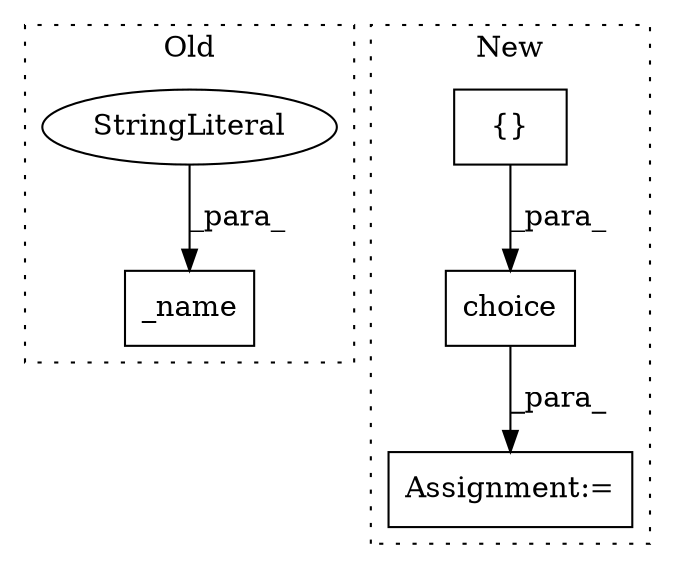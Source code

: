 digraph G {
subgraph cluster0 {
1 [label="_name" a="32" s="19917,19934" l="6,1" shape="box"];
3 [label="StringLiteral" a="45" s="19923" l="11" shape="ellipse"];
label = "Old";
style="dotted";
}
subgraph cluster1 {
2 [label="{}" a="4" s="19841,19995" l="6,2" shape="box"];
4 [label="choice" a="32" s="19794,19997" l="7,1" shape="box"];
5 [label="Assignment:=" a="7" s="19790" l="1" shape="box"];
label = "New";
style="dotted";
}
2 -> 4 [label="_para_"];
3 -> 1 [label="_para_"];
4 -> 5 [label="_para_"];
}
